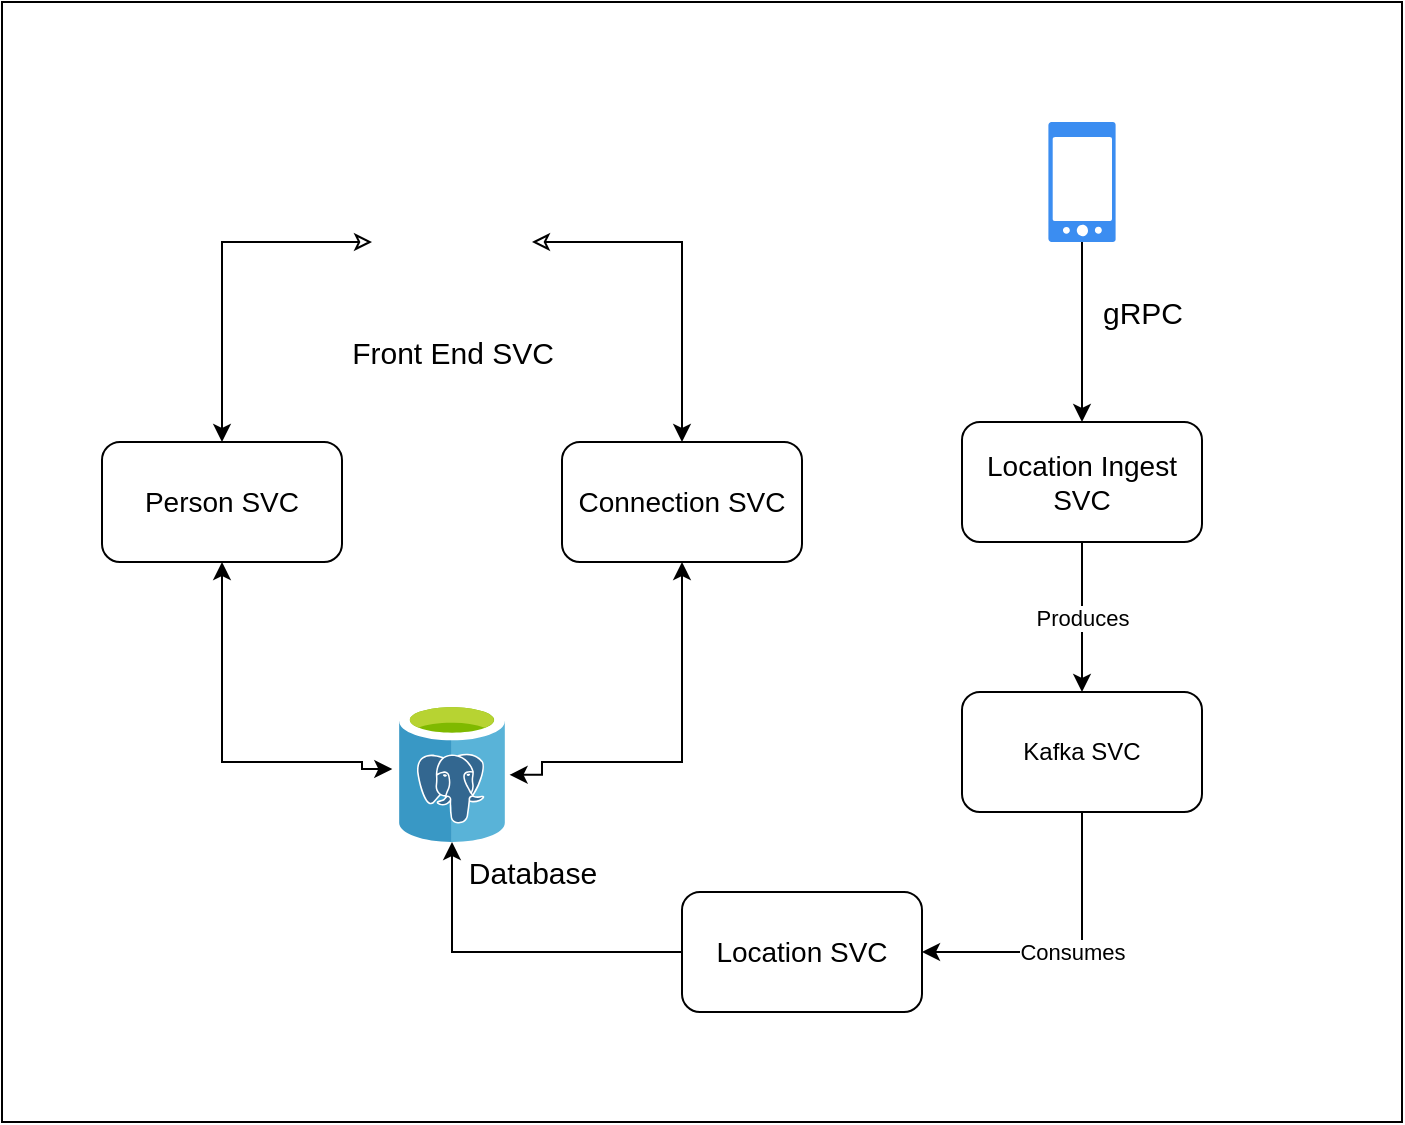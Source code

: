 <mxfile version="21.1.1" type="device">
  <diagram name="Page-1" id="l7iTjh3mksDtjKVugaI_">
    <mxGraphModel dx="1194" dy="664" grid="1" gridSize="10" guides="1" tooltips="1" connect="1" arrows="1" fold="1" page="1" pageScale="1" pageWidth="1100" pageHeight="850" math="0" shadow="0">
      <root>
        <mxCell id="0" />
        <mxCell id="1" parent="0" />
        <mxCell id="Z3SUC3YKnJrtyQX_-v3F-1" value="" style="rounded=0;whiteSpace=wrap;html=1;" vertex="1" parent="1">
          <mxGeometry x="90" y="70" width="700" height="560" as="geometry" />
        </mxCell>
        <mxCell id="tQceYJ1oLiPAx7l5cZGW-10" style="edgeStyle=orthogonalEdgeStyle;rounded=0;orthogonalLoop=1;jettySize=auto;html=1;exitX=0;exitY=0.5;exitDx=0;exitDy=0;entryX=0.5;entryY=0;entryDx=0;entryDy=0;startArrow=classic;startFill=0;" parent="1" source="tQceYJ1oLiPAx7l5cZGW-4" target="tQceYJ1oLiPAx7l5cZGW-6" edge="1">
          <mxGeometry relative="1" as="geometry" />
        </mxCell>
        <mxCell id="tQceYJ1oLiPAx7l5cZGW-11" style="edgeStyle=orthogonalEdgeStyle;rounded=0;orthogonalLoop=1;jettySize=auto;html=1;exitX=1;exitY=0.5;exitDx=0;exitDy=0;entryX=0.5;entryY=0;entryDx=0;entryDy=0;startArrow=classic;startFill=0;" parent="1" source="tQceYJ1oLiPAx7l5cZGW-4" target="tQceYJ1oLiPAx7l5cZGW-7" edge="1">
          <mxGeometry relative="1" as="geometry" />
        </mxCell>
        <mxCell id="tQceYJ1oLiPAx7l5cZGW-4" value="" style="shape=image;html=1;verticalAlign=top;verticalLabelPosition=bottom;labelBackgroundColor=#ffffff;imageAspect=0;aspect=fixed;image=https://cdn4.iconfinder.com/data/icons/essential-3/32/381-Browser-128.png" parent="1" vertex="1">
          <mxGeometry x="275" y="150" width="80" height="80" as="geometry" />
        </mxCell>
        <mxCell id="tQceYJ1oLiPAx7l5cZGW-5" value="Front End SVC" style="text;html=1;align=center;verticalAlign=middle;resizable=0;points=[];autosize=1;strokeColor=none;fillColor=none;fontSize=15;" parent="1" vertex="1">
          <mxGeometry x="255" y="230" width="120" height="30" as="geometry" />
        </mxCell>
        <mxCell id="tQceYJ1oLiPAx7l5cZGW-16" style="edgeStyle=orthogonalEdgeStyle;rounded=0;orthogonalLoop=1;jettySize=auto;html=1;exitX=0.5;exitY=1;exitDx=0;exitDy=0;entryX=-0.061;entryY=0.479;entryDx=0;entryDy=0;entryPerimeter=0;startArrow=classic;startFill=1;" parent="1" source="tQceYJ1oLiPAx7l5cZGW-6" target="tQceYJ1oLiPAx7l5cZGW-13" edge="1">
          <mxGeometry relative="1" as="geometry">
            <mxPoint x="280" y="450" as="targetPoint" />
            <Array as="points">
              <mxPoint x="200" y="450" />
              <mxPoint x="270" y="450" />
              <mxPoint x="270" y="454" />
            </Array>
          </mxGeometry>
        </mxCell>
        <mxCell id="tQceYJ1oLiPAx7l5cZGW-6" value="Person SVC" style="rounded=1;whiteSpace=wrap;html=1;fontSize=14;" parent="1" vertex="1">
          <mxGeometry x="140" y="290" width="120" height="60" as="geometry" />
        </mxCell>
        <mxCell id="tQceYJ1oLiPAx7l5cZGW-15" style="edgeStyle=orthogonalEdgeStyle;rounded=0;orthogonalLoop=1;jettySize=auto;html=1;exitX=0.5;exitY=1;exitDx=0;exitDy=0;entryX=1.041;entryY=0.52;entryDx=0;entryDy=0;entryPerimeter=0;startArrow=classic;startFill=1;" parent="1" source="tQceYJ1oLiPAx7l5cZGW-7" target="tQceYJ1oLiPAx7l5cZGW-13" edge="1">
          <mxGeometry relative="1" as="geometry">
            <Array as="points">
              <mxPoint x="430" y="450" />
              <mxPoint x="360" y="450" />
              <mxPoint x="360" y="456" />
            </Array>
          </mxGeometry>
        </mxCell>
        <mxCell id="tQceYJ1oLiPAx7l5cZGW-7" value="Connection SVC" style="rounded=1;whiteSpace=wrap;html=1;fontSize=14;" parent="1" vertex="1">
          <mxGeometry x="370" y="290" width="120" height="60" as="geometry" />
        </mxCell>
        <mxCell id="tQceYJ1oLiPAx7l5cZGW-13" value="" style="sketch=0;aspect=fixed;html=1;points=[];align=center;image;fontSize=12;image=img/lib/mscae/Azure_Database_for_PostgreSQL_servers.svg;" parent="1" vertex="1">
          <mxGeometry x="288.4" y="420" width="53.2" height="70" as="geometry" />
        </mxCell>
        <mxCell id="tQceYJ1oLiPAx7l5cZGW-14" value="Database" style="text;html=1;align=center;verticalAlign=middle;resizable=0;points=[];autosize=1;strokeColor=none;fillColor=none;fontSize=15;" parent="1" vertex="1">
          <mxGeometry x="310" y="490" width="90" height="30" as="geometry" />
        </mxCell>
        <mxCell id="tQceYJ1oLiPAx7l5cZGW-18" style="edgeStyle=orthogonalEdgeStyle;rounded=0;orthogonalLoop=1;jettySize=auto;html=1;exitX=0;exitY=0.5;exitDx=0;exitDy=0;" parent="1" source="tQceYJ1oLiPAx7l5cZGW-17" target="tQceYJ1oLiPAx7l5cZGW-13" edge="1">
          <mxGeometry relative="1" as="geometry" />
        </mxCell>
        <mxCell id="tQceYJ1oLiPAx7l5cZGW-17" value="Location SVC" style="rounded=1;whiteSpace=wrap;html=1;fontSize=14;" parent="1" vertex="1">
          <mxGeometry x="430" y="515" width="120" height="60" as="geometry" />
        </mxCell>
        <mxCell id="tQceYJ1oLiPAx7l5cZGW-20" value="Consumes" style="edgeStyle=orthogonalEdgeStyle;rounded=0;orthogonalLoop=1;jettySize=auto;html=1;exitX=0.5;exitY=1;exitDx=0;exitDy=0;entryX=1;entryY=0.5;entryDx=0;entryDy=0;" parent="1" source="tQceYJ1oLiPAx7l5cZGW-19" target="tQceYJ1oLiPAx7l5cZGW-17" edge="1">
          <mxGeometry relative="1" as="geometry" />
        </mxCell>
        <mxCell id="tQceYJ1oLiPAx7l5cZGW-19" value="Kafka SVC" style="rounded=1;whiteSpace=wrap;html=1;" parent="1" vertex="1">
          <mxGeometry x="570" y="415" width="120" height="60" as="geometry" />
        </mxCell>
        <mxCell id="tQceYJ1oLiPAx7l5cZGW-22" value="Produces" style="edgeStyle=orthogonalEdgeStyle;rounded=0;orthogonalLoop=1;jettySize=auto;html=1;" parent="1" source="tQceYJ1oLiPAx7l5cZGW-21" target="tQceYJ1oLiPAx7l5cZGW-19" edge="1">
          <mxGeometry relative="1" as="geometry" />
        </mxCell>
        <mxCell id="tQceYJ1oLiPAx7l5cZGW-21" value="Location Ingest SVC" style="rounded=1;whiteSpace=wrap;html=1;fontSize=14;" parent="1" vertex="1">
          <mxGeometry x="570" y="280" width="120" height="60" as="geometry" />
        </mxCell>
        <mxCell id="tQceYJ1oLiPAx7l5cZGW-24" value="" style="edgeStyle=orthogonalEdgeStyle;rounded=0;orthogonalLoop=1;jettySize=auto;html=1;" parent="1" source="tQceYJ1oLiPAx7l5cZGW-23" target="tQceYJ1oLiPAx7l5cZGW-21" edge="1">
          <mxGeometry relative="1" as="geometry" />
        </mxCell>
        <mxCell id="tQceYJ1oLiPAx7l5cZGW-23" value="" style="sketch=0;html=1;aspect=fixed;strokeColor=none;shadow=0;fillColor=#3B8DF1;verticalAlign=top;labelPosition=center;verticalLabelPosition=bottom;shape=mxgraph.gcp2.phone_android" parent="1" vertex="1">
          <mxGeometry x="613.2" y="130" width="33.6" height="60" as="geometry" />
        </mxCell>
        <mxCell id="tQceYJ1oLiPAx7l5cZGW-27" value="gRPC" style="text;html=1;align=center;verticalAlign=middle;resizable=0;points=[];autosize=1;strokeColor=none;fillColor=none;fontSize=15;" parent="1" vertex="1">
          <mxGeometry x="630" y="210" width="60" height="30" as="geometry" />
        </mxCell>
      </root>
    </mxGraphModel>
  </diagram>
</mxfile>
